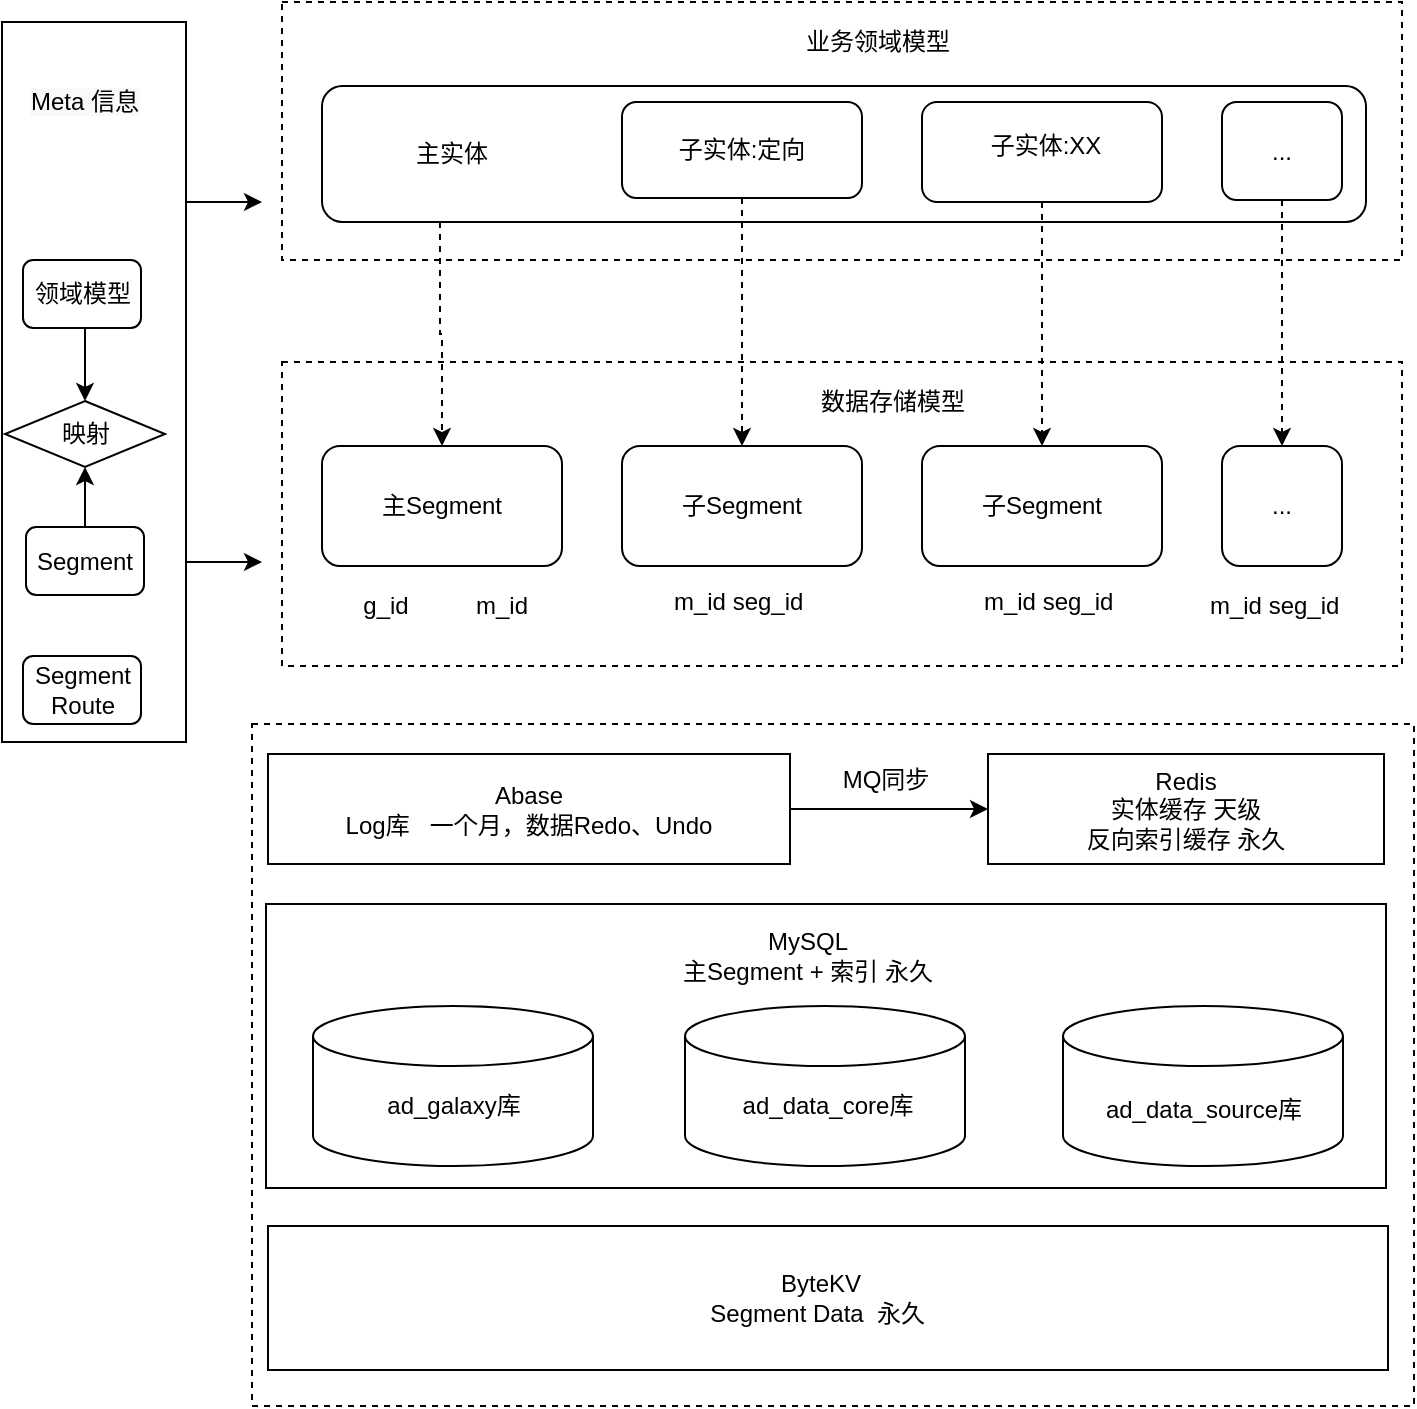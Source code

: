 <mxfile version="13.7.3" type="github">
  <diagram id="sBlKYHkHXiTFA0Ll7E5o" name="Page-1">
    <mxGraphModel dx="1412" dy="757" grid="0" gridSize="10" guides="1" tooltips="1" connect="1" arrows="1" fold="1" page="1" pageScale="1" pageWidth="827" pageHeight="1169" math="0" shadow="0">
      <root>
        <mxCell id="0" />
        <mxCell id="1" parent="0" />
        <mxCell id="h5bv8y5jZey22ACNWMLN-1" value="" style="rounded=0;whiteSpace=wrap;html=1;dashed=1;" vertex="1" parent="1">
          <mxGeometry x="145" y="541" width="581" height="341" as="geometry" />
        </mxCell>
        <mxCell id="4RnhHxQTcm20Ra0JiDWr-72" value="" style="rounded=0;whiteSpace=wrap;html=1;" parent="1" vertex="1">
          <mxGeometry x="152" y="631" width="560" height="142" as="geometry" />
        </mxCell>
        <mxCell id="4RnhHxQTcm20Ra0JiDWr-12" value="" style="rounded=0;whiteSpace=wrap;html=1;dashed=1;" parent="1" vertex="1">
          <mxGeometry x="160" y="360" width="560" height="152" as="geometry" />
        </mxCell>
        <mxCell id="4RnhHxQTcm20Ra0JiDWr-1" value="" style="rounded=0;whiteSpace=wrap;html=1;dashed=1;" parent="1" vertex="1">
          <mxGeometry x="160" y="180" width="560" height="129" as="geometry" />
        </mxCell>
        <mxCell id="4RnhHxQTcm20Ra0JiDWr-3" value="业务领域模型" style="text;html=1;strokeColor=none;fillColor=none;align=center;verticalAlign=middle;whiteSpace=wrap;rounded=0;" parent="1" vertex="1">
          <mxGeometry x="380" y="190" width="156" height="20" as="geometry" />
        </mxCell>
        <mxCell id="4RnhHxQTcm20Ra0JiDWr-113" style="edgeStyle=orthogonalEdgeStyle;rounded=0;orthogonalLoop=1;jettySize=auto;html=1;exitX=0.113;exitY=1;exitDx=0;exitDy=0;startArrow=none;startFill=0;exitPerimeter=0;dashed=1;" parent="1" source="4RnhHxQTcm20Ra0JiDWr-4" target="4RnhHxQTcm20Ra0JiDWr-14" edge="1">
          <mxGeometry relative="1" as="geometry" />
        </mxCell>
        <mxCell id="4RnhHxQTcm20Ra0JiDWr-4" value="" style="rounded=1;whiteSpace=wrap;html=1;" parent="1" vertex="1">
          <mxGeometry x="180" y="222" width="522" height="68" as="geometry" />
        </mxCell>
        <mxCell id="4RnhHxQTcm20Ra0JiDWr-22" style="edgeStyle=orthogonalEdgeStyle;rounded=0;orthogonalLoop=1;jettySize=auto;html=1;exitX=0.5;exitY=1;exitDx=0;exitDy=0;entryX=0.5;entryY=0;entryDx=0;entryDy=0;dashed=1;" parent="1" source="4RnhHxQTcm20Ra0JiDWr-5" target="4RnhHxQTcm20Ra0JiDWr-15" edge="1">
          <mxGeometry relative="1" as="geometry" />
        </mxCell>
        <mxCell id="4RnhHxQTcm20Ra0JiDWr-5" value="" style="rounded=1;whiteSpace=wrap;html=1;" parent="1" vertex="1">
          <mxGeometry x="330" y="230" width="120" height="48" as="geometry" />
        </mxCell>
        <mxCell id="4RnhHxQTcm20Ra0JiDWr-23" style="edgeStyle=orthogonalEdgeStyle;rounded=0;orthogonalLoop=1;jettySize=auto;html=1;exitX=0.5;exitY=1;exitDx=0;exitDy=0;entryX=0.5;entryY=0;entryDx=0;entryDy=0;dashed=1;" parent="1" source="4RnhHxQTcm20Ra0JiDWr-6" target="4RnhHxQTcm20Ra0JiDWr-16" edge="1">
          <mxGeometry relative="1" as="geometry" />
        </mxCell>
        <mxCell id="4RnhHxQTcm20Ra0JiDWr-6" value="" style="rounded=1;whiteSpace=wrap;html=1;" parent="1" vertex="1">
          <mxGeometry x="480" y="230" width="120" height="50" as="geometry" />
        </mxCell>
        <mxCell id="4RnhHxQTcm20Ra0JiDWr-7" value="主实体" style="text;html=1;strokeColor=none;fillColor=none;align=center;verticalAlign=middle;whiteSpace=wrap;rounded=0;" parent="1" vertex="1">
          <mxGeometry x="197" y="246" width="96" height="20" as="geometry" />
        </mxCell>
        <mxCell id="4RnhHxQTcm20Ra0JiDWr-8" value="子实体:定向" style="text;html=1;strokeColor=none;fillColor=none;align=center;verticalAlign=middle;whiteSpace=wrap;rounded=0;" parent="1" vertex="1">
          <mxGeometry x="342" y="244" width="96" height="20" as="geometry" />
        </mxCell>
        <mxCell id="4RnhHxQTcm20Ra0JiDWr-10" value="子实体:XX" style="text;html=1;strokeColor=none;fillColor=none;align=center;verticalAlign=middle;whiteSpace=wrap;rounded=0;" parent="1" vertex="1">
          <mxGeometry x="494" y="242" width="96" height="20" as="geometry" />
        </mxCell>
        <mxCell id="4RnhHxQTcm20Ra0JiDWr-38" style="edgeStyle=orthogonalEdgeStyle;rounded=0;orthogonalLoop=1;jettySize=auto;html=1;exitX=0.5;exitY=1;exitDx=0;exitDy=0;entryX=0.5;entryY=0;entryDx=0;entryDy=0;dashed=1;" parent="1" source="4RnhHxQTcm20Ra0JiDWr-11" target="4RnhHxQTcm20Ra0JiDWr-20" edge="1">
          <mxGeometry relative="1" as="geometry" />
        </mxCell>
        <mxCell id="4RnhHxQTcm20Ra0JiDWr-11" value="..." style="rounded=1;whiteSpace=wrap;html=1;" parent="1" vertex="1">
          <mxGeometry x="630" y="230" width="60" height="49" as="geometry" />
        </mxCell>
        <mxCell id="4RnhHxQTcm20Ra0JiDWr-13" value="数据存储模型" style="text;html=1;strokeColor=none;fillColor=none;align=center;verticalAlign=middle;whiteSpace=wrap;rounded=0;" parent="1" vertex="1">
          <mxGeometry x="420" y="370" width="91" height="20" as="geometry" />
        </mxCell>
        <mxCell id="4RnhHxQTcm20Ra0JiDWr-20" value="..." style="rounded=1;whiteSpace=wrap;html=1;" parent="1" vertex="1">
          <mxGeometry x="630" y="402" width="60" height="60" as="geometry" />
        </mxCell>
        <mxCell id="4RnhHxQTcm20Ra0JiDWr-25" value="" style="group" parent="1" vertex="1" connectable="0">
          <mxGeometry x="180" y="402" width="120" height="60" as="geometry" />
        </mxCell>
        <mxCell id="4RnhHxQTcm20Ra0JiDWr-14" value="" style="rounded=1;whiteSpace=wrap;html=1;" parent="4RnhHxQTcm20Ra0JiDWr-25" vertex="1">
          <mxGeometry width="120" height="60" as="geometry" />
        </mxCell>
        <mxCell id="4RnhHxQTcm20Ra0JiDWr-17" value="主Segment" style="text;html=1;strokeColor=none;fillColor=none;align=center;verticalAlign=middle;whiteSpace=wrap;rounded=0;" parent="4RnhHxQTcm20Ra0JiDWr-25" vertex="1">
          <mxGeometry x="12" y="20" width="96" height="20" as="geometry" />
        </mxCell>
        <mxCell id="4RnhHxQTcm20Ra0JiDWr-26" value="" style="group" parent="1" vertex="1" connectable="0">
          <mxGeometry x="330" y="402" width="120" height="60" as="geometry" />
        </mxCell>
        <mxCell id="4RnhHxQTcm20Ra0JiDWr-15" value="" style="rounded=1;whiteSpace=wrap;html=1;" parent="4RnhHxQTcm20Ra0JiDWr-26" vertex="1">
          <mxGeometry width="120" height="60" as="geometry" />
        </mxCell>
        <mxCell id="4RnhHxQTcm20Ra0JiDWr-18" value="子Segment" style="text;html=1;strokeColor=none;fillColor=none;align=center;verticalAlign=middle;whiteSpace=wrap;rounded=0;" parent="4RnhHxQTcm20Ra0JiDWr-26" vertex="1">
          <mxGeometry x="12" y="20" width="96" height="20" as="geometry" />
        </mxCell>
        <mxCell id="4RnhHxQTcm20Ra0JiDWr-27" value="" style="group" parent="1" vertex="1" connectable="0">
          <mxGeometry x="480" y="402" width="120" height="60" as="geometry" />
        </mxCell>
        <mxCell id="4RnhHxQTcm20Ra0JiDWr-16" value="" style="rounded=1;whiteSpace=wrap;html=1;" parent="4RnhHxQTcm20Ra0JiDWr-27" vertex="1">
          <mxGeometry width="120" height="60" as="geometry" />
        </mxCell>
        <mxCell id="4RnhHxQTcm20Ra0JiDWr-19" value="子Segment" style="text;html=1;strokeColor=none;fillColor=none;align=center;verticalAlign=middle;whiteSpace=wrap;rounded=0;" parent="4RnhHxQTcm20Ra0JiDWr-27" vertex="1">
          <mxGeometry x="12" y="20" width="96" height="20" as="geometry" />
        </mxCell>
        <mxCell id="4RnhHxQTcm20Ra0JiDWr-68" style="edgeStyle=orthogonalEdgeStyle;rounded=0;orthogonalLoop=1;jettySize=auto;html=1;exitX=1;exitY=0.75;exitDx=0;exitDy=0;" parent="1" source="4RnhHxQTcm20Ra0JiDWr-39" edge="1">
          <mxGeometry relative="1" as="geometry">
            <mxPoint x="150" y="460" as="targetPoint" />
          </mxGeometry>
        </mxCell>
        <mxCell id="4RnhHxQTcm20Ra0JiDWr-69" style="edgeStyle=orthogonalEdgeStyle;rounded=0;orthogonalLoop=1;jettySize=auto;html=1;exitX=1;exitY=0.25;exitDx=0;exitDy=0;" parent="1" source="4RnhHxQTcm20Ra0JiDWr-39" edge="1">
          <mxGeometry relative="1" as="geometry">
            <mxPoint x="150" y="280" as="targetPoint" />
          </mxGeometry>
        </mxCell>
        <mxCell id="4RnhHxQTcm20Ra0JiDWr-39" value="" style="rounded=0;whiteSpace=wrap;html=1;" parent="1" vertex="1">
          <mxGeometry x="20" y="190" width="92" height="360" as="geometry" />
        </mxCell>
        <mxCell id="4RnhHxQTcm20Ra0JiDWr-47" value="m_id" style="text;html=1;strokeColor=none;fillColor=none;align=center;verticalAlign=middle;whiteSpace=wrap;rounded=0;" parent="1" vertex="1">
          <mxGeometry x="250" y="472" width="40" height="20" as="geometry" />
        </mxCell>
        <mxCell id="4RnhHxQTcm20Ra0JiDWr-66" value="m_id seg_id&amp;nbsp;" style="text;html=1;strokeColor=none;fillColor=none;align=center;verticalAlign=middle;whiteSpace=wrap;rounded=0;" parent="1" vertex="1">
          <mxGeometry x="339" y="470" width="102" height="20" as="geometry" />
        </mxCell>
        <mxCell id="4RnhHxQTcm20Ra0JiDWr-67" value="m_id seg_id&amp;nbsp;" style="text;html=1;strokeColor=none;fillColor=none;align=center;verticalAlign=middle;whiteSpace=wrap;rounded=0;" parent="1" vertex="1">
          <mxGeometry x="494" y="470" width="102" height="20" as="geometry" />
        </mxCell>
        <mxCell id="4RnhHxQTcm20Ra0JiDWr-82" value="MySQL&lt;br&gt;主Segment + 索引 永久" style="text;html=1;strokeColor=none;fillColor=none;align=center;verticalAlign=middle;whiteSpace=wrap;rounded=0;" parent="1" vertex="1">
          <mxGeometry x="273" y="641" width="300" height="31" as="geometry" />
        </mxCell>
        <mxCell id="4RnhHxQTcm20Ra0JiDWr-83" value="&lt;span style=&quot;color: rgb(0 , 0 , 0) ; font-family: &amp;#34;helvetica&amp;#34; ; font-size: 12px ; font-style: normal ; font-weight: 400 ; letter-spacing: normal ; text-indent: 0px ; text-transform: none ; word-spacing: 0px ; background-color: rgb(248 , 249 , 250) ; display: inline ; float: none&quot;&gt;Meta 信息&lt;/span&gt;" style="text;whiteSpace=wrap;html=1;align=center;" parent="1" vertex="1">
          <mxGeometry x="20" y="216" width="83" height="54" as="geometry" />
        </mxCell>
        <mxCell id="4RnhHxQTcm20Ra0JiDWr-87" style="edgeStyle=orthogonalEdgeStyle;rounded=0;orthogonalLoop=1;jettySize=auto;html=1;exitX=0.5;exitY=1;exitDx=0;exitDy=0;entryX=0.5;entryY=0;entryDx=0;entryDy=0;startArrow=none;startFill=0;" parent="1" source="4RnhHxQTcm20Ra0JiDWr-84" target="4RnhHxQTcm20Ra0JiDWr-85" edge="1">
          <mxGeometry relative="1" as="geometry" />
        </mxCell>
        <mxCell id="4RnhHxQTcm20Ra0JiDWr-84" value="领域模型" style="rounded=1;whiteSpace=wrap;html=1;align=center;" parent="1" vertex="1">
          <mxGeometry x="30.5" y="309" width="59" height="34" as="geometry" />
        </mxCell>
        <mxCell id="4RnhHxQTcm20Ra0JiDWr-85" value="映射" style="rhombus;whiteSpace=wrap;html=1;align=center;" parent="1" vertex="1">
          <mxGeometry x="21.5" y="379.5" width="80" height="33" as="geometry" />
        </mxCell>
        <mxCell id="4RnhHxQTcm20Ra0JiDWr-88" style="edgeStyle=orthogonalEdgeStyle;rounded=0;orthogonalLoop=1;jettySize=auto;html=1;exitX=0.5;exitY=0;exitDx=0;exitDy=0;startArrow=none;startFill=0;" parent="1" source="4RnhHxQTcm20Ra0JiDWr-86" target="4RnhHxQTcm20Ra0JiDWr-85" edge="1">
          <mxGeometry relative="1" as="geometry" />
        </mxCell>
        <mxCell id="4RnhHxQTcm20Ra0JiDWr-86" value="Segment" style="rounded=1;whiteSpace=wrap;html=1;align=center;" parent="1" vertex="1">
          <mxGeometry x="32" y="442.5" width="59" height="34" as="geometry" />
        </mxCell>
        <mxCell id="4RnhHxQTcm20Ra0JiDWr-89" value="Segment&lt;br&gt;Route" style="rounded=1;whiteSpace=wrap;html=1;align=center;" parent="1" vertex="1">
          <mxGeometry x="30.5" y="507" width="59" height="34" as="geometry" />
        </mxCell>
        <mxCell id="4RnhHxQTcm20Ra0JiDWr-90" value="g_id" style="text;html=1;strokeColor=none;fillColor=none;align=center;verticalAlign=middle;whiteSpace=wrap;rounded=0;" parent="1" vertex="1">
          <mxGeometry x="192" y="472" width="40" height="20" as="geometry" />
        </mxCell>
        <mxCell id="4RnhHxQTcm20Ra0JiDWr-91" value="" style="rounded=0;whiteSpace=wrap;html=1;" parent="1" vertex="1">
          <mxGeometry x="153" y="792" width="560" height="72" as="geometry" />
        </mxCell>
        <mxCell id="4RnhHxQTcm20Ra0JiDWr-123" style="edgeStyle=orthogonalEdgeStyle;rounded=0;orthogonalLoop=1;jettySize=auto;html=1;exitX=1;exitY=0.5;exitDx=0;exitDy=0;entryX=0;entryY=0.5;entryDx=0;entryDy=0;startArrow=none;startFill=0;" parent="1" source="4RnhHxQTcm20Ra0JiDWr-105" target="4RnhHxQTcm20Ra0JiDWr-122" edge="1">
          <mxGeometry relative="1" as="geometry" />
        </mxCell>
        <mxCell id="4RnhHxQTcm20Ra0JiDWr-105" value="&lt;span&gt;Abase&lt;/span&gt;&lt;br&gt;&lt;span&gt;Log库&amp;nbsp; &amp;nbsp;一个月，数据Redo、Undo&lt;/span&gt;" style="rounded=0;whiteSpace=wrap;html=1;" parent="1" vertex="1">
          <mxGeometry x="153" y="556" width="261" height="55" as="geometry" />
        </mxCell>
        <mxCell id="4RnhHxQTcm20Ra0JiDWr-114" value="ByteKV&lt;br&gt;Segment Data&amp;nbsp; 永久&amp;nbsp;" style="text;html=1;strokeColor=none;fillColor=none;align=center;verticalAlign=middle;whiteSpace=wrap;rounded=0;" parent="1" vertex="1">
          <mxGeometry x="337" y="818" width="185" height="20" as="geometry" />
        </mxCell>
        <mxCell id="4RnhHxQTcm20Ra0JiDWr-48" value="" style="shape=cylinder3;whiteSpace=wrap;html=1;boundedLbl=1;backgroundOutline=1;size=15;" parent="1" vertex="1">
          <mxGeometry x="175.5" y="682" width="140" height="80" as="geometry" />
        </mxCell>
        <mxCell id="4RnhHxQTcm20Ra0JiDWr-54" value="ad_galaxy库" style="text;html=1;strokeColor=none;fillColor=none;align=center;verticalAlign=middle;whiteSpace=wrap;rounded=0;" parent="1" vertex="1">
          <mxGeometry x="185.5" y="722" width="120" height="20" as="geometry" />
        </mxCell>
        <mxCell id="4RnhHxQTcm20Ra0JiDWr-55" value="" style="shape=cylinder3;whiteSpace=wrap;html=1;boundedLbl=1;backgroundOutline=1;size=15;" parent="1" vertex="1">
          <mxGeometry x="361.5" y="682" width="140" height="80" as="geometry" />
        </mxCell>
        <mxCell id="4RnhHxQTcm20Ra0JiDWr-56" value="ad_data_core库" style="text;html=1;strokeColor=none;fillColor=none;align=center;verticalAlign=middle;whiteSpace=wrap;rounded=0;" parent="1" vertex="1">
          <mxGeometry x="372.5" y="722" width="120" height="20" as="geometry" />
        </mxCell>
        <mxCell id="4RnhHxQTcm20Ra0JiDWr-57" value="" style="shape=cylinder3;whiteSpace=wrap;html=1;boundedLbl=1;backgroundOutline=1;size=15;" parent="1" vertex="1">
          <mxGeometry x="550.5" y="682" width="140" height="80" as="geometry" />
        </mxCell>
        <mxCell id="4RnhHxQTcm20Ra0JiDWr-58" value="ad_data_source库" style="text;html=1;strokeColor=none;fillColor=none;align=center;verticalAlign=middle;whiteSpace=wrap;rounded=0;" parent="1" vertex="1">
          <mxGeometry x="560.5" y="723" width="120" height="21" as="geometry" />
        </mxCell>
        <mxCell id="4RnhHxQTcm20Ra0JiDWr-122" value="Redis&lt;br&gt;实体缓存 天级&lt;br&gt;反向索引缓存 永久" style="rounded=0;whiteSpace=wrap;html=1;" parent="1" vertex="1">
          <mxGeometry x="513" y="556" width="198" height="55" as="geometry" />
        </mxCell>
        <mxCell id="4RnhHxQTcm20Ra0JiDWr-124" value="MQ同步" style="text;html=1;strokeColor=none;fillColor=none;align=center;verticalAlign=middle;whiteSpace=wrap;rounded=0;" parent="1" vertex="1">
          <mxGeometry x="414" y="559" width="96" height="20" as="geometry" />
        </mxCell>
        <mxCell id="h5bv8y5jZey22ACNWMLN-2" value="m_id seg_id&amp;nbsp;" style="text;html=1;strokeColor=none;fillColor=none;align=center;verticalAlign=middle;whiteSpace=wrap;rounded=0;" vertex="1" parent="1">
          <mxGeometry x="607" y="472" width="102" height="20" as="geometry" />
        </mxCell>
      </root>
    </mxGraphModel>
  </diagram>
</mxfile>

